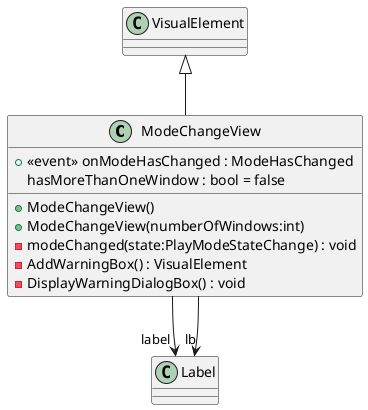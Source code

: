 @startuml
class ModeChangeView {
    +  <<event>> onModeHasChanged : ModeHasChanged 
    hasMoreThanOneWindow : bool = false
    + ModeChangeView()
    + ModeChangeView(numberOfWindows:int)
    - modeChanged(state:PlayModeStateChange) : void
    - AddWarningBox() : VisualElement
    - DisplayWarningDialogBox() : void
}
VisualElement <|-- ModeChangeView
ModeChangeView --> "label" Label
ModeChangeView --> "lb" Label
@enduml
